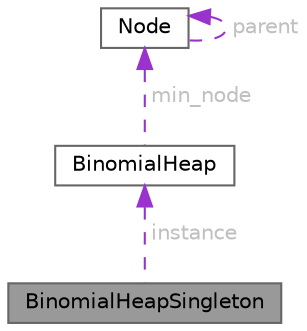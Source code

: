 digraph "BinomialHeapSingleton"
{
 // LATEX_PDF_SIZE
  bgcolor="transparent";
  edge [fontname=Helvetica,fontsize=10,labelfontname=Helvetica,labelfontsize=10];
  node [fontname=Helvetica,fontsize=10,shape=box,height=0.2,width=0.4];
  Node1 [id="Node000001",label="BinomialHeapSingleton",height=0.2,width=0.4,color="gray40", fillcolor="grey60", style="filled", fontcolor="black",tooltip="Singleton class for managing a single instance of BinomialHeap."];
  Node2 -> Node1 [id="edge1_Node000001_Node000002",dir="back",color="darkorchid3",style="dashed",tooltip=" ",label=" instance",fontcolor="grey" ];
  Node2 [id="Node000002",label="BinomialHeap",height=0.2,width=0.4,color="gray40", fillcolor="white", style="filled",URL="$class_binomial_heap.html",tooltip="Class representing a binomial heap."];
  Node3 -> Node2 [id="edge2_Node000002_Node000003",dir="back",color="darkorchid3",style="dashed",tooltip=" ",label=" min_node",fontcolor="grey" ];
  Node3 [id="Node000003",label="Node",height=0.2,width=0.4,color="gray40", fillcolor="white", style="filled",URL="$class_node.html",tooltip="Class representing a node in the binomial heap."];
  Node3 -> Node3 [id="edge3_Node000003_Node000003",dir="back",color="darkorchid3",style="dashed",tooltip=" ",label=" parent",fontcolor="grey" ];
}
